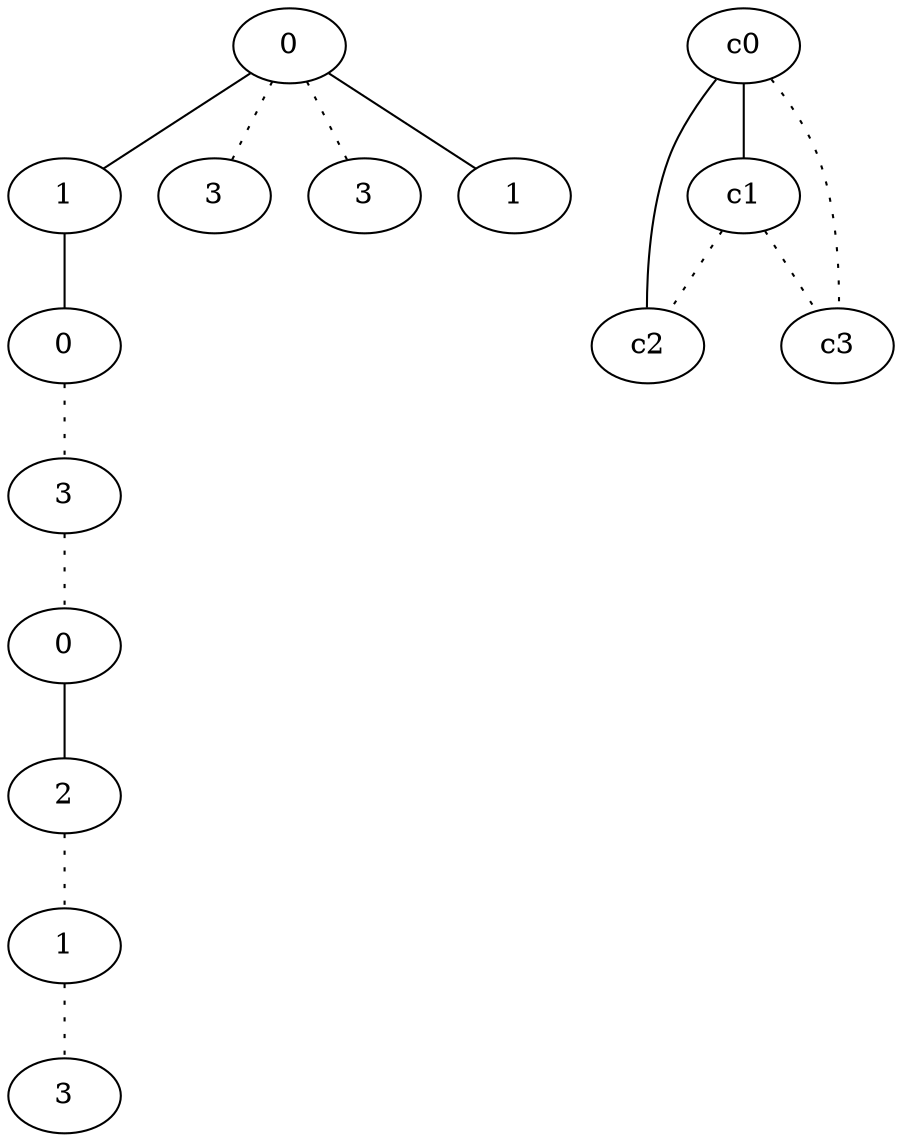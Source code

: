 graph {
a0[label=0];
a1[label=1];
a2[label=0];
a3[label=3];
a4[label=0];
a5[label=2];
a6[label=1];
a7[label=3];
a8[label=3];
a9[label=3];
a10[label=1];
a0 -- a1;
a0 -- a8 [style=dotted];
a0 -- a9 [style=dotted];
a0 -- a10;
a1 -- a2;
a2 -- a3 [style=dotted];
a3 -- a4 [style=dotted];
a4 -- a5;
a5 -- a6 [style=dotted];
a6 -- a7 [style=dotted];
c0 -- c1;
c0 -- c2;
c0 -- c3 [style=dotted];
c1 -- c2 [style=dotted];
c1 -- c3 [style=dotted];
}
